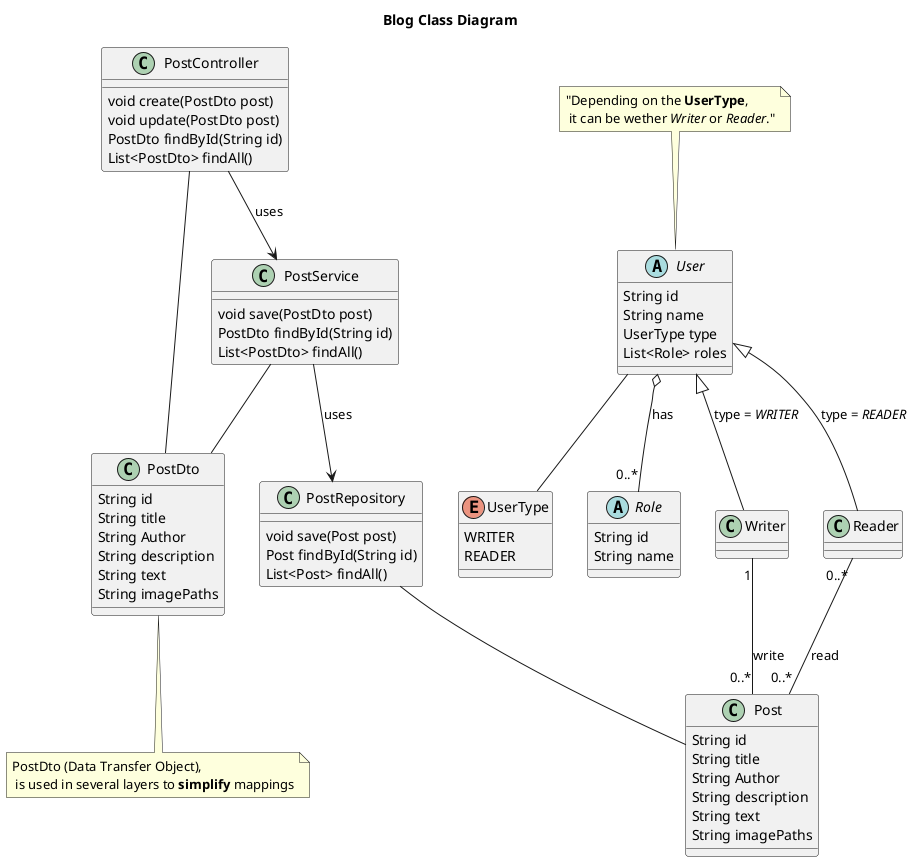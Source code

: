@startuml C4 Code Diagram - Blog

title <b>Blog</b> Class Diagram

'left to right direction
skinparam shadowing false

enum UserType {
  WRITER
  READER
}

abstract class Role {
  String id
  String name
}

abstract class User {
  String id
  String name
  UserType type
  List<Role> roles
}
note top: "Depending on the <b>UserType</b>,\n it can be wether <i>Writer</i> or <i>Reader</i>."
User -- UserType

User o-- "0..*" Role : has

class Writer
class Reader

User <|-- Reader : type = <i>READER</i>
User <|-- Writer : type = <i>WRITER</i>
 
class Post {
  String id
  String title
  String Author
  String description
  String text
  String imagePaths
}

Writer "1" -- "0..*" Post : write
Reader "0..*" -- "0..*" Post : read

class PostDto {
  String id
  String title
  String Author
  String description
  String text
  String imagePaths
}
note bottom: PostDto (Data Transfer Object),\n is used in several layers to <b>simplify</b> mappings

class PostController {
    void create(PostDto post)
    void update(PostDto post)
    PostDto findById(String id)
    List<PostDto> findAll()
 }

class PostService {
    void save(PostDto post)
    PostDto findById(String id)
    List<PostDto> findAll()
 }

class PostRepository {
    void save(Post post)
    Post findById(String id)
    List<Post> findAll()
 }

PostRepository -- Post
PostController -- PostDto
PostService -- PostDto

PostService --> PostRepository : uses
PostController --> PostService : uses

@enduml
